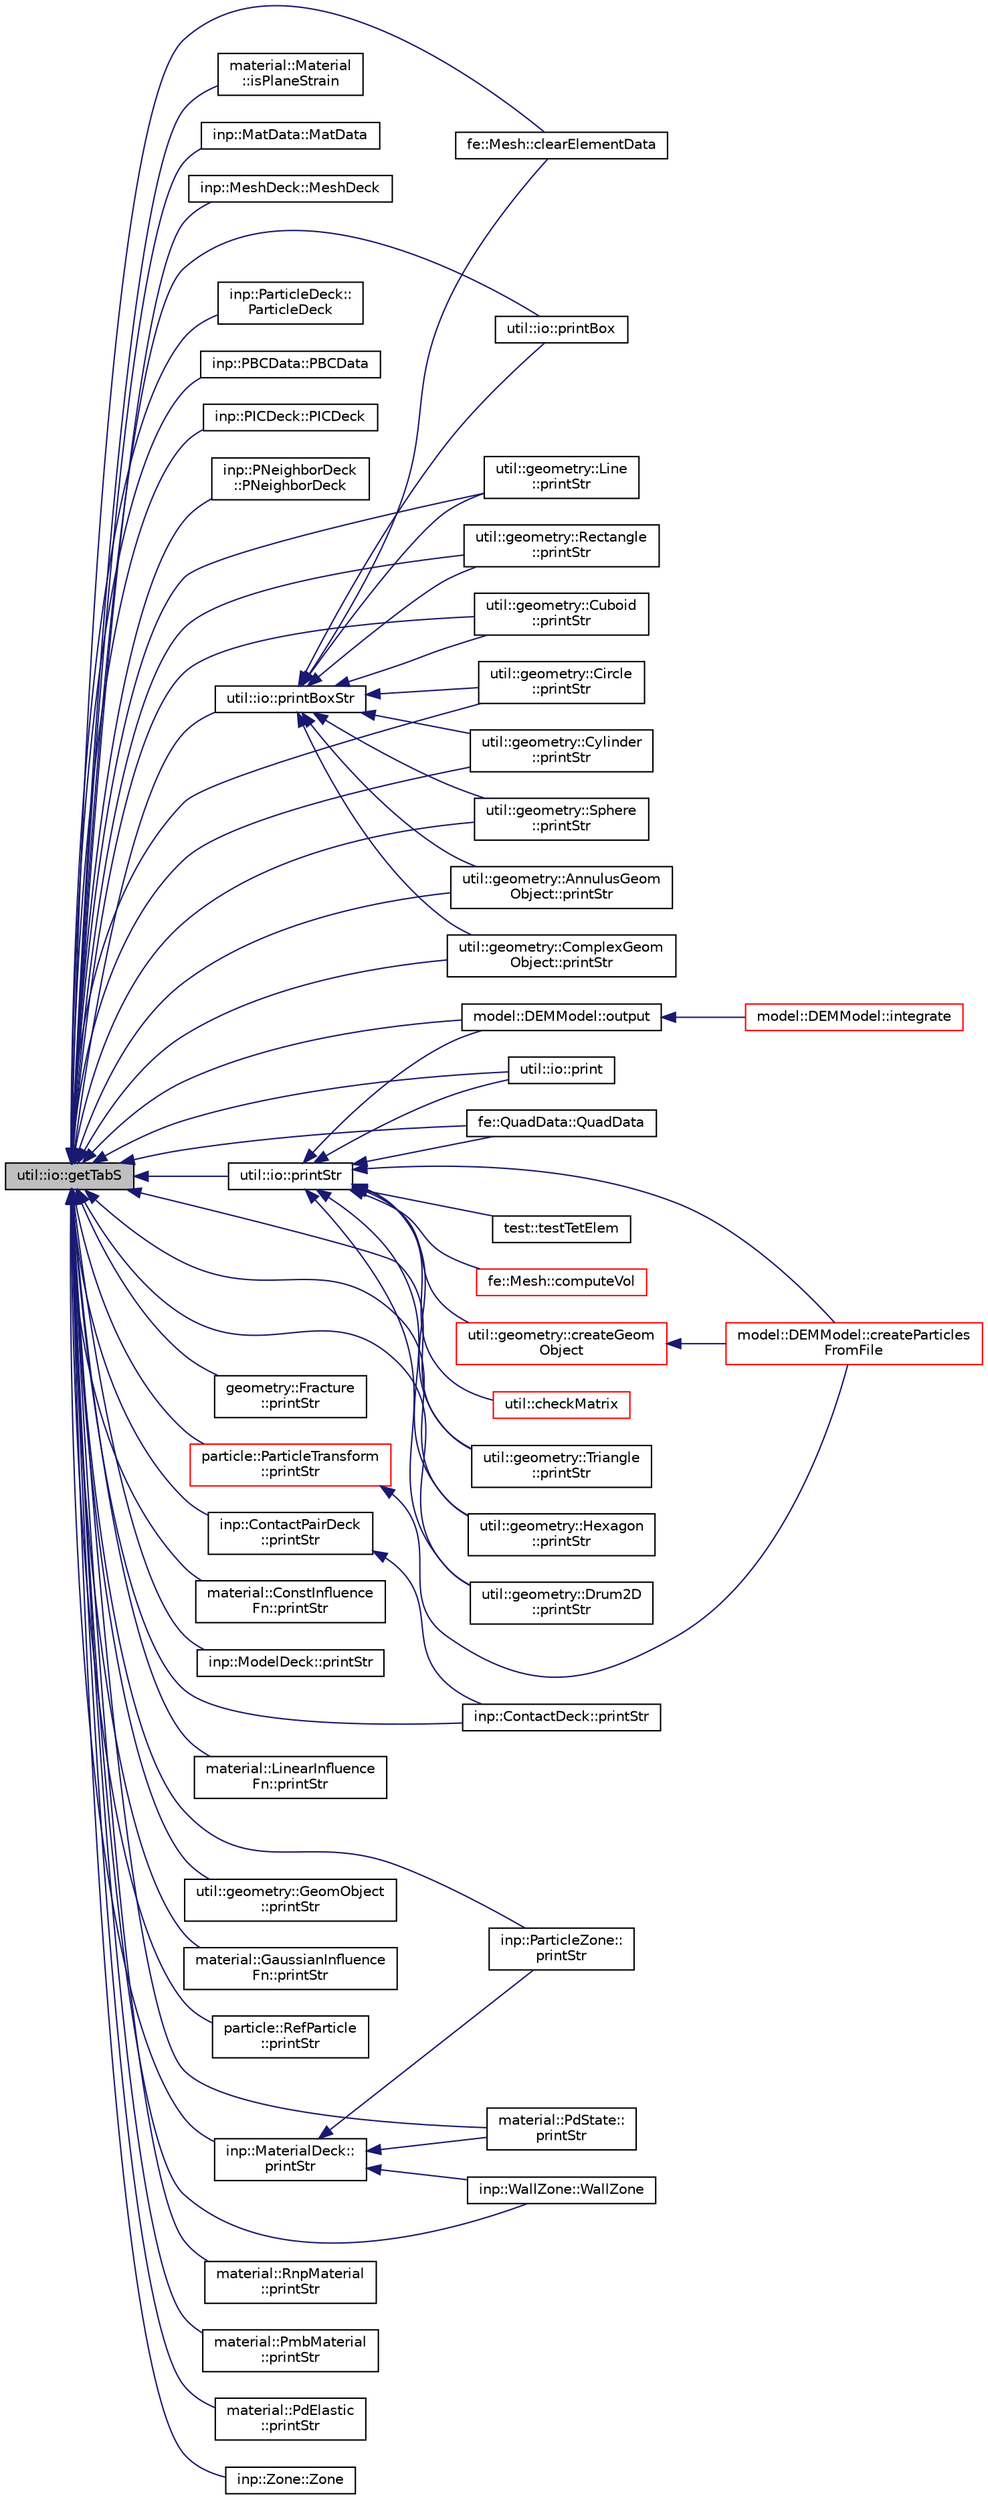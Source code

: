 digraph "util::io::getTabS"
{
  edge [fontname="Helvetica",fontsize="10",labelfontname="Helvetica",labelfontsize="10"];
  node [fontname="Helvetica",fontsize="10",shape=record];
  rankdir="LR";
  Node1 [label="util::io::getTabS",height=0.2,width=0.4,color="black", fillcolor="grey75", style="filled", fontcolor="black"];
  Node1 -> Node2 [dir="back",color="midnightblue",fontsize="10",style="solid",fontname="Helvetica"];
  Node2 [label="fe::Mesh::clearElementData",height=0.2,width=0.4,color="black", fillcolor="white", style="filled",URL="$classfe_1_1Mesh.html#a4ea3fe3950b62f84db816f71c8399f74",tooltip="Clear element-node connectivity data. "];
  Node1 -> Node3 [dir="back",color="midnightblue",fontsize="10",style="solid",fontname="Helvetica"];
  Node3 [label="material::Material\l::isPlaneStrain",height=0.2,width=0.4,color="black", fillcolor="white", style="filled",URL="$classmaterial_1_1Material.html#a8ef43fb1aafde357f7e7abbe1abd7d56",tooltip="Returns plane-strain condition. "];
  Node1 -> Node4 [dir="back",color="midnightblue",fontsize="10",style="solid",fontname="Helvetica"];
  Node4 [label="inp::MatData::MatData",height=0.2,width=0.4,color="black", fillcolor="white", style="filled",URL="$structinp_1_1MatData.html#a3198c3bb3c2b1f967de411962127a0ca",tooltip="Copy constructor. "];
  Node1 -> Node5 [dir="back",color="midnightblue",fontsize="10",style="solid",fontname="Helvetica"];
  Node5 [label="inp::MeshDeck::MeshDeck",height=0.2,width=0.4,color="black", fillcolor="white", style="filled",URL="$structinp_1_1MeshDeck.html#ae13c4a396e6c20b2d1b2f1f917d09098",tooltip="Constructor. "];
  Node1 -> Node6 [dir="back",color="midnightblue",fontsize="10",style="solid",fontname="Helvetica"];
  Node6 [label="model::DEMModel::output",height=0.2,width=0.4,color="black", fillcolor="white", style="filled",URL="$classmodel_1_1DEMModel.html#a3652826a385051497907774640ed2044",tooltip="Output the snapshot of data at current time step. "];
  Node6 -> Node7 [dir="back",color="midnightblue",fontsize="10",style="solid",fontname="Helvetica"];
  Node7 [label="model::DEMModel::integrate",height=0.2,width=0.4,color="red", fillcolor="white", style="filled",URL="$classmodel_1_1DEMModel.html#a209921f6ad32b4f193c25d7923c7e25c",tooltip="Perform time integration. "];
  Node1 -> Node9 [dir="back",color="midnightblue",fontsize="10",style="solid",fontname="Helvetica"];
  Node9 [label="inp::ParticleDeck::\lParticleDeck",height=0.2,width=0.4,color="black", fillcolor="white", style="filled",URL="$structinp_1_1ParticleDeck.html#aca6a9a25f7b23cb082cac47908290db0",tooltip="Constructor. "];
  Node1 -> Node10 [dir="back",color="midnightblue",fontsize="10",style="solid",fontname="Helvetica"];
  Node10 [label="inp::PBCData::PBCData",height=0.2,width=0.4,color="black", fillcolor="white", style="filled",URL="$structinp_1_1PBCData.html#aec2ba88de2aaa0d3fcb9451df0475529",tooltip="Constructor. "];
  Node1 -> Node11 [dir="back",color="midnightblue",fontsize="10",style="solid",fontname="Helvetica"];
  Node11 [label="inp::PICDeck::PICDeck",height=0.2,width=0.4,color="black", fillcolor="white", style="filled",URL="$structinp_1_1PICDeck.html#afe9d98ce9cbc56a2452cc4a4501c76d4",tooltip="Constructor. "];
  Node1 -> Node12 [dir="back",color="midnightblue",fontsize="10",style="solid",fontname="Helvetica"];
  Node12 [label="inp::PNeighborDeck\l::PNeighborDeck",height=0.2,width=0.4,color="black", fillcolor="white", style="filled",URL="$structinp_1_1PNeighborDeck.html#a020e0c17151657b3e6eb8db35495ab48",tooltip="Constructor. "];
  Node1 -> Node13 [dir="back",color="midnightblue",fontsize="10",style="solid",fontname="Helvetica"];
  Node13 [label="util::io::print",height=0.2,width=0.4,color="black", fillcolor="white", style="filled",URL="$namespaceutil_1_1io.html#a19634026d887d0308be760da69ea52de",tooltip="Prints formatted information. "];
  Node1 -> Node14 [dir="back",color="midnightblue",fontsize="10",style="solid",fontname="Helvetica"];
  Node14 [label="util::io::printBox",height=0.2,width=0.4,color="black", fillcolor="white", style="filled",URL="$namespaceutil_1_1io.html#a321a5342bdfb31a23cbf9dc658254c5c",tooltip="Prints formatted string for output. "];
  Node1 -> Node15 [dir="back",color="midnightblue",fontsize="10",style="solid",fontname="Helvetica"];
  Node15 [label="util::io::printBoxStr",height=0.2,width=0.4,color="black", fillcolor="white", style="filled",URL="$namespaceutil_1_1io.html#ac2401e4278f5876b9600d458cfb67722",tooltip="Returns formatted string for output. "];
  Node15 -> Node2 [dir="back",color="midnightblue",fontsize="10",style="solid",fontname="Helvetica"];
  Node15 -> Node16 [dir="back",color="midnightblue",fontsize="10",style="solid",fontname="Helvetica"];
  Node16 [label="util::geometry::Line\l::printStr",height=0.2,width=0.4,color="black", fillcolor="white", style="filled",URL="$classutil_1_1geometry_1_1Line.html#aa8cc6e17dada24cf3baca2438546acb4",tooltip="Prints the information. "];
  Node15 -> Node17 [dir="back",color="midnightblue",fontsize="10",style="solid",fontname="Helvetica"];
  Node17 [label="util::geometry::Rectangle\l::printStr",height=0.2,width=0.4,color="black", fillcolor="white", style="filled",URL="$classutil_1_1geometry_1_1Rectangle.html#a3d9c356274515df2e080b7ff84e99a26",tooltip="Prints the information. "];
  Node15 -> Node18 [dir="back",color="midnightblue",fontsize="10",style="solid",fontname="Helvetica"];
  Node18 [label="util::geometry::Cuboid\l::printStr",height=0.2,width=0.4,color="black", fillcolor="white", style="filled",URL="$classutil_1_1geometry_1_1Cuboid.html#a7e1b246a67c55a0d5f50b68340391467",tooltip="Prints the information. "];
  Node15 -> Node19 [dir="back",color="midnightblue",fontsize="10",style="solid",fontname="Helvetica"];
  Node19 [label="util::geometry::Circle\l::printStr",height=0.2,width=0.4,color="black", fillcolor="white", style="filled",URL="$classutil_1_1geometry_1_1Circle.html#a2bc202c0b794f0628c4a09d0d189ec81",tooltip="Prints the information. "];
  Node15 -> Node20 [dir="back",color="midnightblue",fontsize="10",style="solid",fontname="Helvetica"];
  Node20 [label="util::geometry::Cylinder\l::printStr",height=0.2,width=0.4,color="black", fillcolor="white", style="filled",URL="$classutil_1_1geometry_1_1Cylinder.html#abc55f824e8219f7db494379af8a45708",tooltip="Prints the information. "];
  Node15 -> Node21 [dir="back",color="midnightblue",fontsize="10",style="solid",fontname="Helvetica"];
  Node21 [label="util::geometry::Sphere\l::printStr",height=0.2,width=0.4,color="black", fillcolor="white", style="filled",URL="$classutil_1_1geometry_1_1Sphere.html#a2fdd42a419832bab000c7ddc746b5d93",tooltip="Prints the information. "];
  Node15 -> Node22 [dir="back",color="midnightblue",fontsize="10",style="solid",fontname="Helvetica"];
  Node22 [label="util::geometry::AnnulusGeom\lObject::printStr",height=0.2,width=0.4,color="black", fillcolor="white", style="filled",URL="$classutil_1_1geometry_1_1AnnulusGeomObject.html#a5026f0d0a1410cf92f09a68093fd7255",tooltip="Prints the information. "];
  Node15 -> Node23 [dir="back",color="midnightblue",fontsize="10",style="solid",fontname="Helvetica"];
  Node23 [label="util::geometry::ComplexGeom\lObject::printStr",height=0.2,width=0.4,color="black", fillcolor="white", style="filled",URL="$classutil_1_1geometry_1_1ComplexGeomObject.html#aaf440f9d171c9fd8faf185b6bd352eb4",tooltip="Prints the information. "];
  Node15 -> Node14 [dir="back",color="midnightblue",fontsize="10",style="solid",fontname="Helvetica"];
  Node1 -> Node24 [dir="back",color="midnightblue",fontsize="10",style="solid",fontname="Helvetica"];
  Node24 [label="util::io::printStr",height=0.2,width=0.4,color="black", fillcolor="white", style="filled",URL="$namespaceutil_1_1io.html#a1c93ac0c8a7bf4145a5358e205fa2d33",tooltip="Returns formatted string for output. "];
  Node24 -> Node25 [dir="back",color="midnightblue",fontsize="10",style="solid",fontname="Helvetica"];
  Node25 [label="fe::Mesh::computeVol",height=0.2,width=0.4,color="red", fillcolor="white", style="filled",URL="$classfe_1_1Mesh.html#ad8e7d706e7378a729c22842bfbf6af3b",tooltip="Compute the nodal volume. "];
  Node24 -> Node28 [dir="back",color="midnightblue",fontsize="10",style="solid",fontname="Helvetica"];
  Node28 [label="fe::QuadData::QuadData",height=0.2,width=0.4,color="black", fillcolor="white", style="filled",URL="$structfe_1_1QuadData.html#a39458a015b89c32616630aebaf38dd3f",tooltip="Constructor. "];
  Node24 -> Node29 [dir="back",color="midnightblue",fontsize="10",style="solid",fontname="Helvetica"];
  Node29 [label="model::DEMModel::createParticles\lFromFile",height=0.2,width=0.4,color="red", fillcolor="white", style="filled",URL="$classmodel_1_1DEMModel.html#a90df14f82a946d4f558efae30240f15e",tooltip="Creates particles in a Hexagonal arrangement. "];
  Node24 -> Node6 [dir="back",color="midnightblue",fontsize="10",style="solid",fontname="Helvetica"];
  Node24 -> Node32 [dir="back",color="midnightblue",fontsize="10",style="solid",fontname="Helvetica"];
  Node32 [label="util::geometry::Triangle\l::printStr",height=0.2,width=0.4,color="black", fillcolor="white", style="filled",URL="$classutil_1_1geometry_1_1Triangle.html#aa7d73c74fe0d6bd6306c414f75d99f95",tooltip="Prints the information. "];
  Node24 -> Node33 [dir="back",color="midnightblue",fontsize="10",style="solid",fontname="Helvetica"];
  Node33 [label="util::geometry::Hexagon\l::printStr",height=0.2,width=0.4,color="black", fillcolor="white", style="filled",URL="$classutil_1_1geometry_1_1Hexagon.html#ac22752b42d4ab3761621788335916e23",tooltip="Prints the information. "];
  Node24 -> Node34 [dir="back",color="midnightblue",fontsize="10",style="solid",fontname="Helvetica"];
  Node34 [label="util::geometry::Drum2D\l::printStr",height=0.2,width=0.4,color="black", fillcolor="white", style="filled",URL="$classutil_1_1geometry_1_1Drum2D.html#a4e514f448cf227bce900fcc9e160afa9",tooltip="Prints the information. "];
  Node24 -> Node35 [dir="back",color="midnightblue",fontsize="10",style="solid",fontname="Helvetica"];
  Node35 [label="util::geometry::createGeom\lObject",height=0.2,width=0.4,color="red", fillcolor="white", style="filled",URL="$namespaceutil_1_1geometry.html#a2fe7250de366a89b0ed8e09f5a063ad6",tooltip="Create geometrical object from the given data. "];
  Node35 -> Node29 [dir="back",color="midnightblue",fontsize="10",style="solid",fontname="Helvetica"];
  Node24 -> Node13 [dir="back",color="midnightblue",fontsize="10",style="solid",fontname="Helvetica"];
  Node24 -> Node39 [dir="back",color="midnightblue",fontsize="10",style="solid",fontname="Helvetica"];
  Node39 [label="util::checkMatrix",height=0.2,width=0.4,color="red", fillcolor="white", style="filled",URL="$namespaceutil.html#ae4a8ddcdd832032df5a6dfc33cd95db4",tooltip="Checks matrix. "];
  Node24 -> Node104 [dir="back",color="midnightblue",fontsize="10",style="solid",fontname="Helvetica"];
  Node104 [label="test::testTetElem",height=0.2,width=0.4,color="black", fillcolor="white", style="filled",URL="$namespacetest.html#aa7c71a77ba3a1a442ebad77cbb0bc242",tooltip="Perform test on quadrature points on tetrahedral elements. "];
  Node1 -> Node105 [dir="back",color="midnightblue",fontsize="10",style="solid",fontname="Helvetica"];
  Node105 [label="geometry::Fracture\l::printStr",height=0.2,width=0.4,color="black", fillcolor="white", style="filled",URL="$classgeometry_1_1Fracture.html#adc48e0e446313e3042fe121fbdd4544c",tooltip="Prints the information. "];
  Node1 -> Node106 [dir="back",color="midnightblue",fontsize="10",style="solid",fontname="Helvetica"];
  Node106 [label="inp::ContactPairDeck\l::printStr",height=0.2,width=0.4,color="black", fillcolor="white", style="filled",URL="$structinp_1_1ContactPairDeck.html#ab81bbedb62aae664a6a640cab1572c13",tooltip="Prints the information. "];
  Node106 -> Node107 [dir="back",color="midnightblue",fontsize="10",style="solid",fontname="Helvetica"];
  Node107 [label="inp::ContactDeck::printStr",height=0.2,width=0.4,color="black", fillcolor="white", style="filled",URL="$structinp_1_1ContactDeck.html#aa691dc21ae205d91cabd4bd0d6d57dee",tooltip="Prints the information. "];
  Node1 -> Node108 [dir="back",color="midnightblue",fontsize="10",style="solid",fontname="Helvetica"];
  Node108 [label="material::ConstInfluence\lFn::printStr",height=0.2,width=0.4,color="black", fillcolor="white", style="filled",URL="$classmaterial_1_1ConstInfluenceFn.html#ae0f91dade6c6d26d933fb4879114c4af",tooltip="Print information about this object. "];
  Node1 -> Node109 [dir="back",color="midnightblue",fontsize="10",style="solid",fontname="Helvetica"];
  Node109 [label="inp::ModelDeck::printStr",height=0.2,width=0.4,color="black", fillcolor="white", style="filled",URL="$structinp_1_1ModelDeck.html#ac1a00dba713cd20ffe92bac659af6646",tooltip="Prints the information. "];
  Node1 -> Node110 [dir="back",color="midnightblue",fontsize="10",style="solid",fontname="Helvetica"];
  Node110 [label="particle::ParticleTransform\l::printStr",height=0.2,width=0.4,color="red", fillcolor="white", style="filled",URL="$structparticle_1_1ParticleTransform.html#a71cf32574be94605b2c3cc83405acbda",tooltip="Prints the information. "];
  Node110 -> Node29 [dir="back",color="midnightblue",fontsize="10",style="solid",fontname="Helvetica"];
  Node1 -> Node113 [dir="back",color="midnightblue",fontsize="10",style="solid",fontname="Helvetica"];
  Node113 [label="material::LinearInfluence\lFn::printStr",height=0.2,width=0.4,color="black", fillcolor="white", style="filled",URL="$classmaterial_1_1LinearInfluenceFn.html#a7183c4783d643ba5756e259a47a13b1d",tooltip="Print information about this object. "];
  Node1 -> Node114 [dir="back",color="midnightblue",fontsize="10",style="solid",fontname="Helvetica"];
  Node114 [label="inp::ParticleZone::\lprintStr",height=0.2,width=0.4,color="black", fillcolor="white", style="filled",URL="$structinp_1_1ParticleZone.html#a8e17f5dad0559571e5a39985127f62d9",tooltip="Prints the information. "];
  Node1 -> Node115 [dir="back",color="midnightblue",fontsize="10",style="solid",fontname="Helvetica"];
  Node115 [label="util::geometry::GeomObject\l::printStr",height=0.2,width=0.4,color="black", fillcolor="white", style="filled",URL="$classutil_1_1geometry_1_1GeomObject.html#a8191fc609de870648db22144fd67f071",tooltip="Prints the information. "];
  Node1 -> Node107 [dir="back",color="midnightblue",fontsize="10",style="solid",fontname="Helvetica"];
  Node1 -> Node116 [dir="back",color="midnightblue",fontsize="10",style="solid",fontname="Helvetica"];
  Node116 [label="material::GaussianInfluence\lFn::printStr",height=0.2,width=0.4,color="black", fillcolor="white", style="filled",URL="$classmaterial_1_1GaussianInfluenceFn.html#ad1f62ca4e269613e6ec67fc9b9148063",tooltip="Print information about this object. "];
  Node1 -> Node117 [dir="back",color="midnightblue",fontsize="10",style="solid",fontname="Helvetica"];
  Node117 [label="particle::RefParticle\l::printStr",height=0.2,width=0.4,color="black", fillcolor="white", style="filled",URL="$classparticle_1_1RefParticle.html#a15dfc15dcf65156853a43af120590fbe",tooltip="Returns the string containing information of the object. "];
  Node1 -> Node118 [dir="back",color="midnightblue",fontsize="10",style="solid",fontname="Helvetica"];
  Node118 [label="inp::MaterialDeck::\lprintStr",height=0.2,width=0.4,color="black", fillcolor="white", style="filled",URL="$structinp_1_1MaterialDeck.html#ab74e4a17cb7e2165b8bceb089de8a024",tooltip="Prints the information. "];
  Node118 -> Node114 [dir="back",color="midnightblue",fontsize="10",style="solid",fontname="Helvetica"];
  Node118 -> Node119 [dir="back",color="midnightblue",fontsize="10",style="solid",fontname="Helvetica"];
  Node119 [label="material::PdState::\lprintStr",height=0.2,width=0.4,color="black", fillcolor="white", style="filled",URL="$classmaterial_1_1PdState.html#a336d7bfb1cf2a4f547afc2ad509a855c",tooltip="Print information about this object. "];
  Node118 -> Node120 [dir="back",color="midnightblue",fontsize="10",style="solid",fontname="Helvetica"];
  Node120 [label="inp::WallZone::WallZone",height=0.2,width=0.4,color="black", fillcolor="white", style="filled",URL="$structinp_1_1WallZone.html#a92f30e540c613d3f932b28a9946807ce",tooltip="Copy constructor. "];
  Node1 -> Node16 [dir="back",color="midnightblue",fontsize="10",style="solid",fontname="Helvetica"];
  Node1 -> Node121 [dir="back",color="midnightblue",fontsize="10",style="solid",fontname="Helvetica"];
  Node121 [label="material::RnpMaterial\l::printStr",height=0.2,width=0.4,color="black", fillcolor="white", style="filled",URL="$classmaterial_1_1RnpMaterial.html#a7484f6eaffa46bd4b3826ca6c912af08",tooltip="Print information about this object. "];
  Node1 -> Node32 [dir="back",color="midnightblue",fontsize="10",style="solid",fontname="Helvetica"];
  Node1 -> Node17 [dir="back",color="midnightblue",fontsize="10",style="solid",fontname="Helvetica"];
  Node1 -> Node33 [dir="back",color="midnightblue",fontsize="10",style="solid",fontname="Helvetica"];
  Node1 -> Node122 [dir="back",color="midnightblue",fontsize="10",style="solid",fontname="Helvetica"];
  Node122 [label="material::PmbMaterial\l::printStr",height=0.2,width=0.4,color="black", fillcolor="white", style="filled",URL="$classmaterial_1_1PmbMaterial.html#af39e090af2473a0fb21388b988e00bdd",tooltip="Print information about this object. "];
  Node1 -> Node34 [dir="back",color="midnightblue",fontsize="10",style="solid",fontname="Helvetica"];
  Node1 -> Node18 [dir="back",color="midnightblue",fontsize="10",style="solid",fontname="Helvetica"];
  Node1 -> Node123 [dir="back",color="midnightblue",fontsize="10",style="solid",fontname="Helvetica"];
  Node123 [label="material::PdElastic\l::printStr",height=0.2,width=0.4,color="black", fillcolor="white", style="filled",URL="$classmaterial_1_1PdElastic.html#a4b695b8541b850c9c79a02c390bf8e31",tooltip="Print information about this object. "];
  Node1 -> Node19 [dir="back",color="midnightblue",fontsize="10",style="solid",fontname="Helvetica"];
  Node1 -> Node20 [dir="back",color="midnightblue",fontsize="10",style="solid",fontname="Helvetica"];
  Node1 -> Node119 [dir="back",color="midnightblue",fontsize="10",style="solid",fontname="Helvetica"];
  Node1 -> Node21 [dir="back",color="midnightblue",fontsize="10",style="solid",fontname="Helvetica"];
  Node1 -> Node22 [dir="back",color="midnightblue",fontsize="10",style="solid",fontname="Helvetica"];
  Node1 -> Node23 [dir="back",color="midnightblue",fontsize="10",style="solid",fontname="Helvetica"];
  Node1 -> Node28 [dir="back",color="midnightblue",fontsize="10",style="solid",fontname="Helvetica"];
  Node1 -> Node120 [dir="back",color="midnightblue",fontsize="10",style="solid",fontname="Helvetica"];
  Node1 -> Node124 [dir="back",color="midnightblue",fontsize="10",style="solid",fontname="Helvetica"];
  Node124 [label="inp::Zone::Zone",height=0.2,width=0.4,color="black", fillcolor="white", style="filled",URL="$structinp_1_1Zone.html#a5f58db8678c63358bff7bc9e779c16dd",tooltip="Constructor. "];
}
